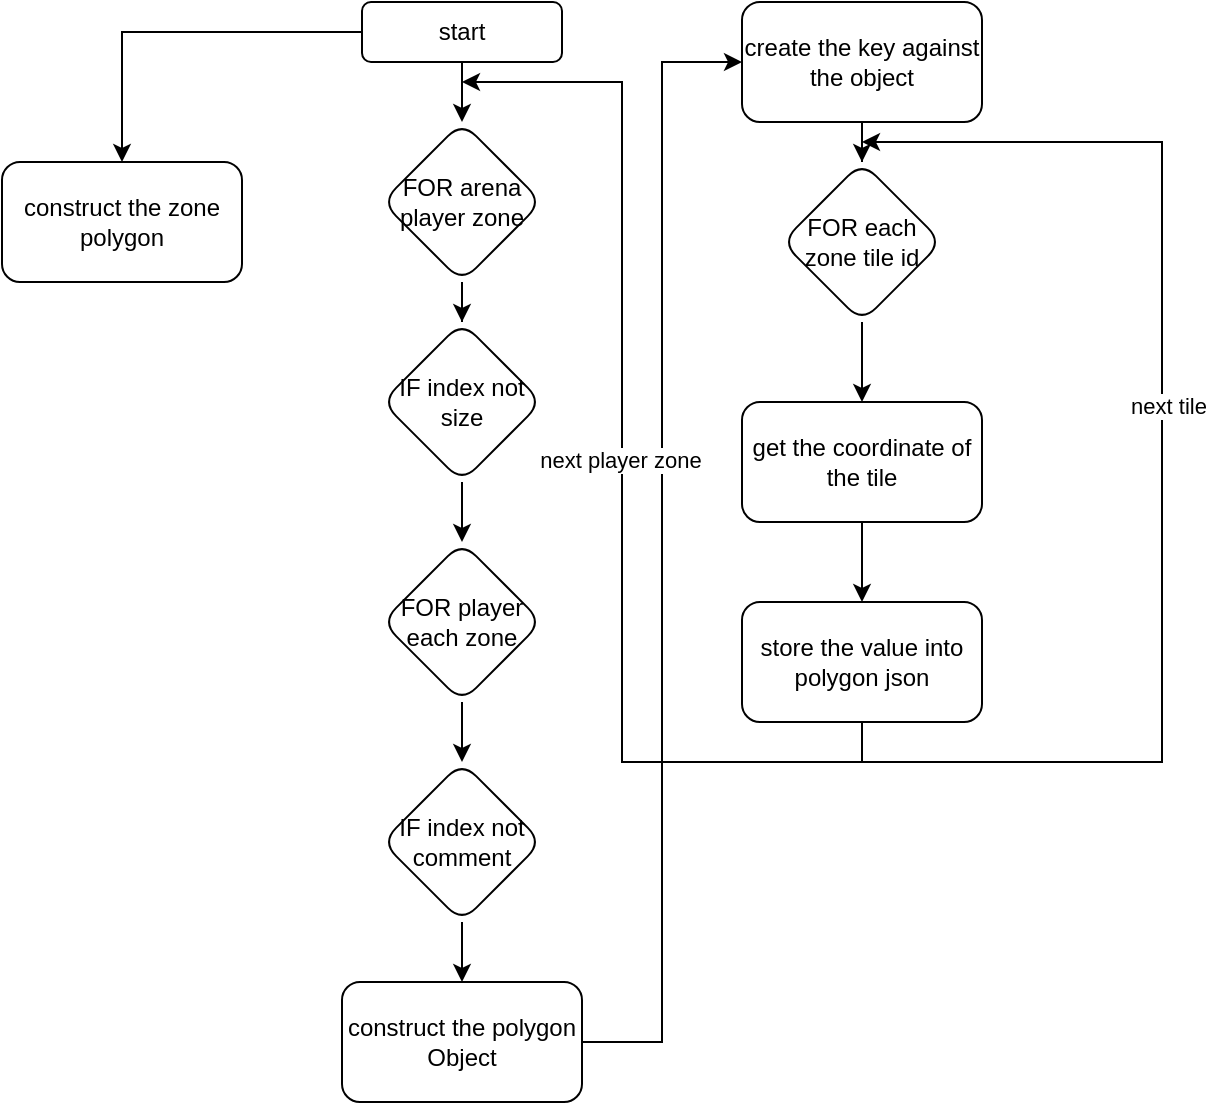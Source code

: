 <mxfile version="17.4.6" type="github">
  <diagram id="bdJo3ctBvhzy6ljHLpqE" name="Page-1">
    <mxGraphModel dx="1038" dy="579" grid="1" gridSize="10" guides="1" tooltips="1" connect="1" arrows="1" fold="1" page="1" pageScale="1" pageWidth="850" pageHeight="1100" math="0" shadow="0">
      <root>
        <mxCell id="0" />
        <mxCell id="1" parent="0" />
        <mxCell id="bA28fNXKKk7SZ8nxfSEb-3" value="" style="edgeStyle=orthogonalEdgeStyle;rounded=0;orthogonalLoop=1;jettySize=auto;html=1;" edge="1" parent="1" source="bA28fNXKKk7SZ8nxfSEb-1" target="bA28fNXKKk7SZ8nxfSEb-2">
          <mxGeometry relative="1" as="geometry" />
        </mxCell>
        <mxCell id="bA28fNXKKk7SZ8nxfSEb-7" value="" style="edgeStyle=orthogonalEdgeStyle;rounded=0;orthogonalLoop=1;jettySize=auto;html=1;" edge="1" parent="1" source="bA28fNXKKk7SZ8nxfSEb-1" target="bA28fNXKKk7SZ8nxfSEb-6">
          <mxGeometry relative="1" as="geometry" />
        </mxCell>
        <mxCell id="bA28fNXKKk7SZ8nxfSEb-1" value="start" style="rounded=1;whiteSpace=wrap;html=1;" vertex="1" parent="1">
          <mxGeometry x="320" y="40" width="100" height="30" as="geometry" />
        </mxCell>
        <mxCell id="bA28fNXKKk7SZ8nxfSEb-2" value="construct the zone polygon" style="rounded=1;whiteSpace=wrap;html=1;" vertex="1" parent="1">
          <mxGeometry x="140" y="120" width="120" height="60" as="geometry" />
        </mxCell>
        <mxCell id="bA28fNXKKk7SZ8nxfSEb-9" value="" style="edgeStyle=orthogonalEdgeStyle;rounded=0;orthogonalLoop=1;jettySize=auto;html=1;" edge="1" parent="1" source="bA28fNXKKk7SZ8nxfSEb-6" target="bA28fNXKKk7SZ8nxfSEb-8">
          <mxGeometry relative="1" as="geometry" />
        </mxCell>
        <mxCell id="bA28fNXKKk7SZ8nxfSEb-6" value="FOR arena player zone" style="rhombus;whiteSpace=wrap;html=1;rounded=1;" vertex="1" parent="1">
          <mxGeometry x="330" y="100" width="80" height="80" as="geometry" />
        </mxCell>
        <mxCell id="bA28fNXKKk7SZ8nxfSEb-11" value="" style="edgeStyle=orthogonalEdgeStyle;rounded=0;orthogonalLoop=1;jettySize=auto;html=1;" edge="1" parent="1" source="bA28fNXKKk7SZ8nxfSEb-8" target="bA28fNXKKk7SZ8nxfSEb-10">
          <mxGeometry relative="1" as="geometry" />
        </mxCell>
        <mxCell id="bA28fNXKKk7SZ8nxfSEb-8" value="IF index not size" style="rhombus;whiteSpace=wrap;html=1;rounded=1;" vertex="1" parent="1">
          <mxGeometry x="330" y="200" width="80" height="80" as="geometry" />
        </mxCell>
        <mxCell id="bA28fNXKKk7SZ8nxfSEb-13" value="" style="edgeStyle=orthogonalEdgeStyle;rounded=0;orthogonalLoop=1;jettySize=auto;html=1;" edge="1" parent="1" source="bA28fNXKKk7SZ8nxfSEb-10" target="bA28fNXKKk7SZ8nxfSEb-12">
          <mxGeometry relative="1" as="geometry" />
        </mxCell>
        <mxCell id="bA28fNXKKk7SZ8nxfSEb-10" value="FOR player each zone" style="rhombus;whiteSpace=wrap;html=1;rounded=1;" vertex="1" parent="1">
          <mxGeometry x="330" y="310" width="80" height="80" as="geometry" />
        </mxCell>
        <mxCell id="bA28fNXKKk7SZ8nxfSEb-15" value="" style="edgeStyle=orthogonalEdgeStyle;rounded=0;orthogonalLoop=1;jettySize=auto;html=1;" edge="1" parent="1" source="bA28fNXKKk7SZ8nxfSEb-12" target="bA28fNXKKk7SZ8nxfSEb-14">
          <mxGeometry relative="1" as="geometry" />
        </mxCell>
        <mxCell id="bA28fNXKKk7SZ8nxfSEb-12" value="IF index not comment" style="rhombus;whiteSpace=wrap;html=1;rounded=1;" vertex="1" parent="1">
          <mxGeometry x="330" y="420" width="80" height="80" as="geometry" />
        </mxCell>
        <mxCell id="bA28fNXKKk7SZ8nxfSEb-17" value="" style="edgeStyle=orthogonalEdgeStyle;rounded=0;orthogonalLoop=1;jettySize=auto;html=1;entryX=0;entryY=0.5;entryDx=0;entryDy=0;" edge="1" parent="1" source="bA28fNXKKk7SZ8nxfSEb-14" target="bA28fNXKKk7SZ8nxfSEb-16">
          <mxGeometry relative="1" as="geometry" />
        </mxCell>
        <mxCell id="bA28fNXKKk7SZ8nxfSEb-14" value="construct the polygon Object" style="whiteSpace=wrap;html=1;rounded=1;" vertex="1" parent="1">
          <mxGeometry x="310" y="530" width="120" height="60" as="geometry" />
        </mxCell>
        <mxCell id="bA28fNXKKk7SZ8nxfSEb-21" value="" style="edgeStyle=orthogonalEdgeStyle;rounded=0;orthogonalLoop=1;jettySize=auto;html=1;" edge="1" parent="1" source="bA28fNXKKk7SZ8nxfSEb-16" target="bA28fNXKKk7SZ8nxfSEb-20">
          <mxGeometry relative="1" as="geometry" />
        </mxCell>
        <mxCell id="bA28fNXKKk7SZ8nxfSEb-16" value="create the key against the object" style="whiteSpace=wrap;html=1;rounded=1;" vertex="1" parent="1">
          <mxGeometry x="510" y="40" width="120" height="60" as="geometry" />
        </mxCell>
        <mxCell id="bA28fNXKKk7SZ8nxfSEb-23" value="" style="edgeStyle=orthogonalEdgeStyle;rounded=0;orthogonalLoop=1;jettySize=auto;html=1;" edge="1" parent="1" source="bA28fNXKKk7SZ8nxfSEb-20" target="bA28fNXKKk7SZ8nxfSEb-22">
          <mxGeometry relative="1" as="geometry" />
        </mxCell>
        <mxCell id="bA28fNXKKk7SZ8nxfSEb-20" value="FOR each zone tile id" style="rhombus;whiteSpace=wrap;html=1;rounded=1;" vertex="1" parent="1">
          <mxGeometry x="530" y="120" width="80" height="80" as="geometry" />
        </mxCell>
        <mxCell id="bA28fNXKKk7SZ8nxfSEb-25" value="" style="edgeStyle=orthogonalEdgeStyle;rounded=0;orthogonalLoop=1;jettySize=auto;html=1;" edge="1" parent="1" source="bA28fNXKKk7SZ8nxfSEb-22" target="bA28fNXKKk7SZ8nxfSEb-24">
          <mxGeometry relative="1" as="geometry" />
        </mxCell>
        <mxCell id="bA28fNXKKk7SZ8nxfSEb-22" value="get the coordinate of the tile" style="whiteSpace=wrap;html=1;rounded=1;" vertex="1" parent="1">
          <mxGeometry x="510" y="240" width="120" height="60" as="geometry" />
        </mxCell>
        <mxCell id="bA28fNXKKk7SZ8nxfSEb-27" value="" style="edgeStyle=orthogonalEdgeStyle;rounded=0;orthogonalLoop=1;jettySize=auto;html=1;" edge="1" parent="1" source="bA28fNXKKk7SZ8nxfSEb-24">
          <mxGeometry relative="1" as="geometry">
            <mxPoint x="570" y="110" as="targetPoint" />
            <Array as="points">
              <mxPoint x="570" y="420" />
              <mxPoint x="720" y="420" />
              <mxPoint x="720" y="110" />
            </Array>
          </mxGeometry>
        </mxCell>
        <mxCell id="bA28fNXKKk7SZ8nxfSEb-29" value="next tile" style="edgeLabel;html=1;align=center;verticalAlign=middle;resizable=0;points=[];" vertex="1" connectable="0" parent="bA28fNXKKk7SZ8nxfSEb-27">
          <mxGeometry x="0.105" y="-3" relative="1" as="geometry">
            <mxPoint as="offset" />
          </mxGeometry>
        </mxCell>
        <mxCell id="bA28fNXKKk7SZ8nxfSEb-30" style="edgeStyle=orthogonalEdgeStyle;rounded=0;orthogonalLoop=1;jettySize=auto;html=1;" edge="1" parent="1">
          <mxGeometry relative="1" as="geometry">
            <mxPoint x="370" y="80" as="targetPoint" />
            <mxPoint x="570" y="410" as="sourcePoint" />
            <Array as="points">
              <mxPoint x="570" y="420" />
              <mxPoint x="450" y="420" />
              <mxPoint x="450" y="80" />
            </Array>
          </mxGeometry>
        </mxCell>
        <mxCell id="bA28fNXKKk7SZ8nxfSEb-31" value="next player zone" style="edgeLabel;html=1;align=center;verticalAlign=middle;resizable=0;points=[];" vertex="1" connectable="0" parent="bA28fNXKKk7SZ8nxfSEb-30">
          <mxGeometry x="0.024" y="1" relative="1" as="geometry">
            <mxPoint as="offset" />
          </mxGeometry>
        </mxCell>
        <mxCell id="bA28fNXKKk7SZ8nxfSEb-24" value="store the value into polygon json" style="whiteSpace=wrap;html=1;rounded=1;" vertex="1" parent="1">
          <mxGeometry x="510" y="340" width="120" height="60" as="geometry" />
        </mxCell>
      </root>
    </mxGraphModel>
  </diagram>
</mxfile>
